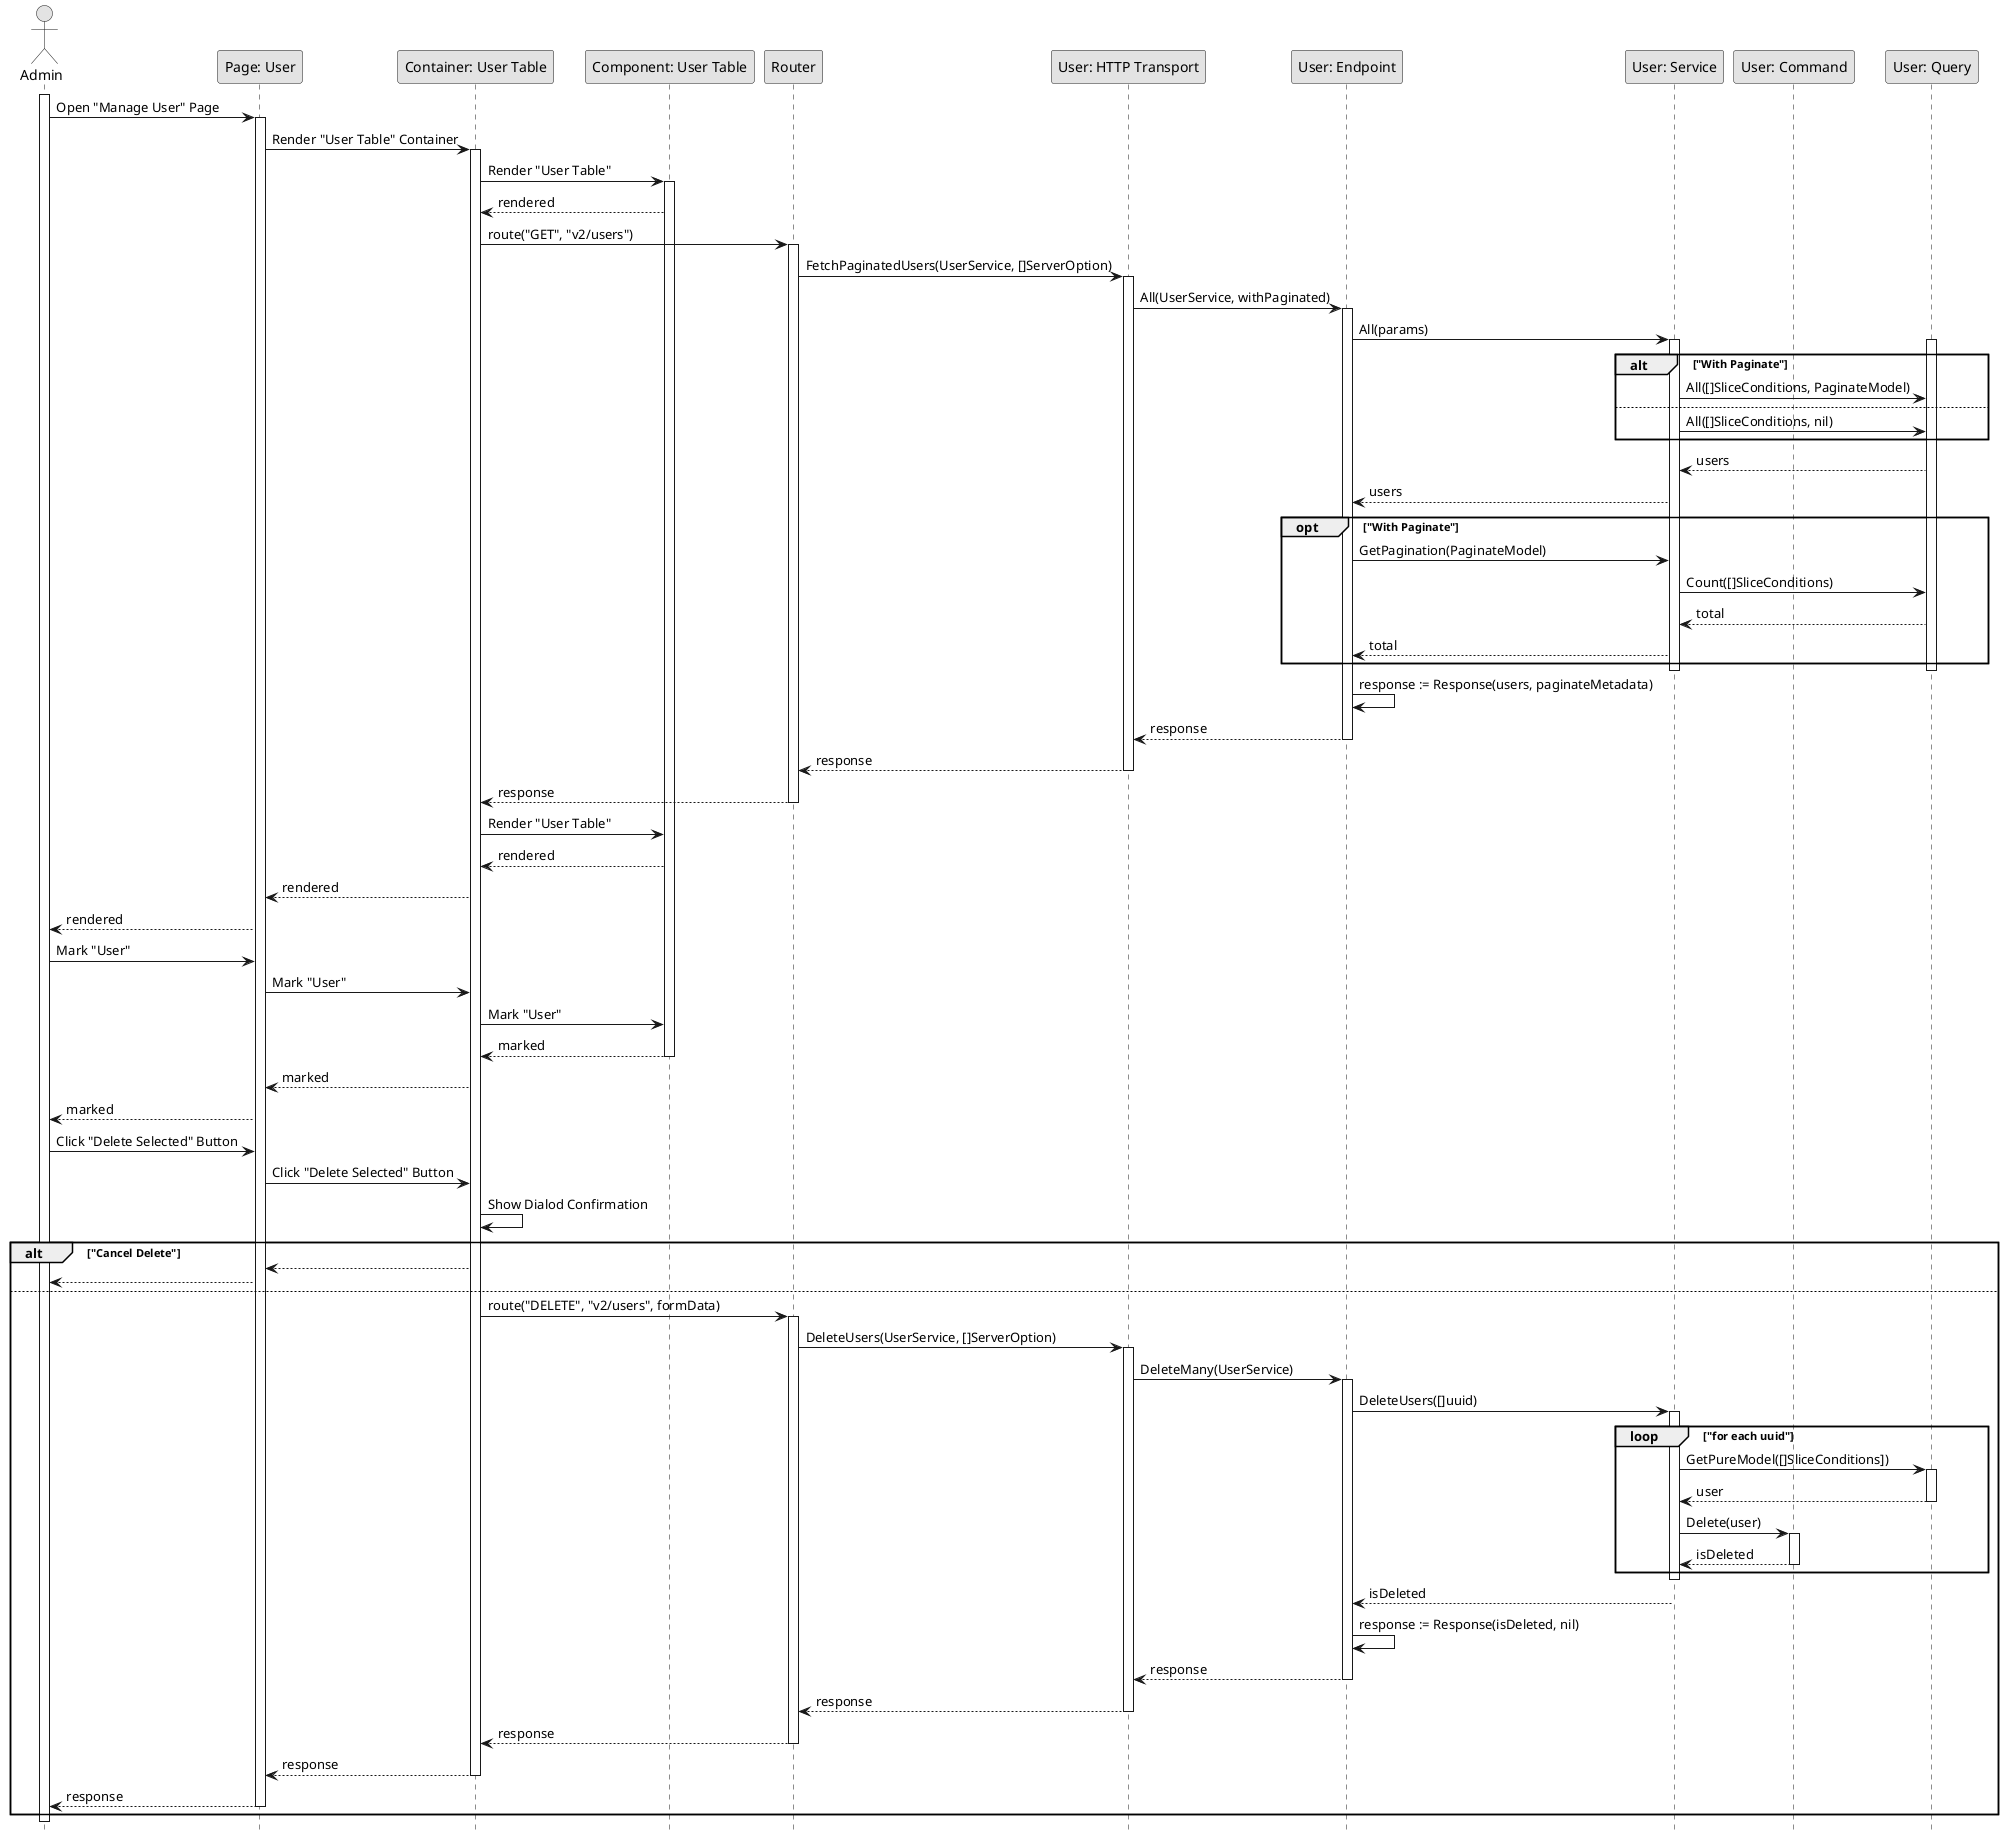 @startuml DeleteUser

skinparam Monochrome true
skinparam Shadowing false
hide footbox

actor Admin
participant "Page: User" as UserPage
participant "Container: User Table" as UserTableContainer
participant "Component: User Table" as UserTable
participant "Router" as Router
participant "User: HTTP Transport" as UserHTTPTransport
participant "User: Endpoint" as UserEndpoint
participant "User: Service" as UserService
participant "User: Command" as UserCommand
participant "User: Query" as UserQuery

activate Admin

Admin->UserPage: Open "Manage User" Page
activate UserPage
UserPage->UserTableContainer: Render "User Table" Container
activate UserTableContainer
UserTableContainer->UserTable: Render "User Table"
activate UserTable
UserTable-->UserTableContainer: rendered
UserTableContainer->Router: route("GET", "v2/users")
activate Router
Router->UserHTTPTransport: FetchPaginatedUsers(UserService, []ServerOption)
activate UserHTTPTransport
UserHTTPTransport->UserEndpoint: All(UserService, withPaginated)
activate UserEndpoint
UserEndpoint->UserService: All(params)

activate UserService
activate UserQuery
alt "With Paginate"
    UserService->UserQuery: All([]SliceConditions, PaginateModel)
else
    UserService->UserQuery: All([]SliceConditions, nil)
end
UserQuery-->UserService: users
UserService-->UserEndpoint: users

opt "With Paginate"
    UserEndpoint->UserService: GetPagination(PaginateModel)
    UserService->UserQuery: Count([]SliceConditions)
    UserQuery-->UserService: total
    UserService-->UserEndpoint: total
end
deactivate UserQuery
deactivate UserService

UserEndpoint->UserEndpoint: response := Response(users, paginateMetadata)
UserEndpoint-->UserHTTPTransport: response
deactivate UserEndpoint
UserHTTPTransport-->Router: response
deactivate UserHTTPTransport
Router-->UserTableContainer: response
deactivate Router
UserTableContainer->UserTable: Render "User Table"
UserTable-->UserTableContainer: rendered
UserTableContainer-->UserPage: rendered
UserPage-->Admin: rendered

Admin->UserPage: Mark "User"
UserPage->UserTableContainer: Mark "User"
UserTableContainer->UserTable: Mark "User"
UserTable-->UserTableContainer: marked
deactivate UserTable
UserTableContainer-->UserPage: marked
UserPage-->Admin: marked

Admin->UserPage: Click "Delete Selected" Button
UserPage->UserTableContainer: Click "Delete Selected" Button
UserTableContainer->UserTableContainer: Show Dialod Confirmation

alt "Cancel Delete"
    UserTableContainer-->UserPage
    UserPage-->Admin
else
    UserTableContainer->Router: route("DELETE", "v2/users", formData)
    activate Router
    Router->UserHTTPTransport: DeleteUsers(UserService, []ServerOption)
    activate UserHTTPTransport
    UserHTTPTransport->UserEndpoint: DeleteMany(UserService)
    activate UserEndpoint
    UserEndpoint->UserService: DeleteUsers([]uuid)

    activate UserService
    loop "for each uuid"
        UserService->UserQuery: GetPureModel([]SliceConditions])
        activate UserQuery
        UserQuery-->UserService: user
        deactivate UserQuery

        UserService->UserCommand: Delete(user)
        activate UserCommand
        UserCommand-->UserService: isDeleted
        deactivate UserCommand
    end
    deactivate UserService
    UserService-->UserEndpoint: isDeleted
    UserEndpoint->UserEndpoint: response := Response(isDeleted, nil)
    UserEndpoint-->UserHTTPTransport: response
    deactivate UserEndpoint
    UserHTTPTransport-->Router: response
    deactivate UserHTTPTransport
    Router-->UserTableContainer: response
    deactivate Router
    UserTableContainer-->UserPage: response
    deactivate UserTableContainer
    UserPage-->Admin: response
    deactivate UserPage
end

deactivate Admin

@enduml